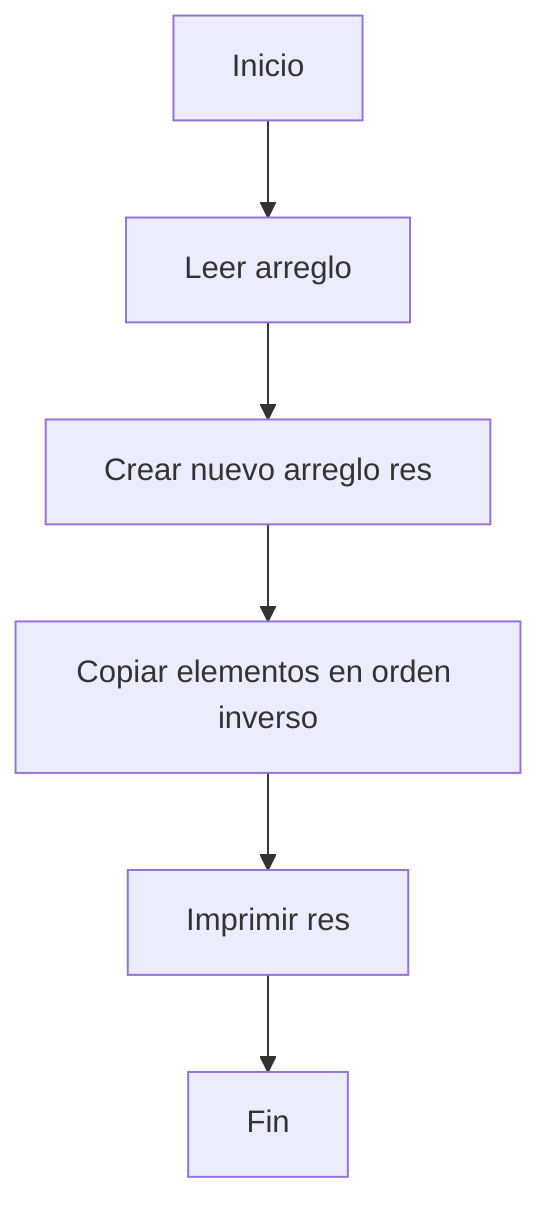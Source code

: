 flowchart TD
  A[Inicio] --> B[Leer arreglo]
  B --> C[Crear nuevo arreglo res]
  C --> D[Copiar elementos en orden inverso]
  D --> E[Imprimir res]
  E --> F[Fin]